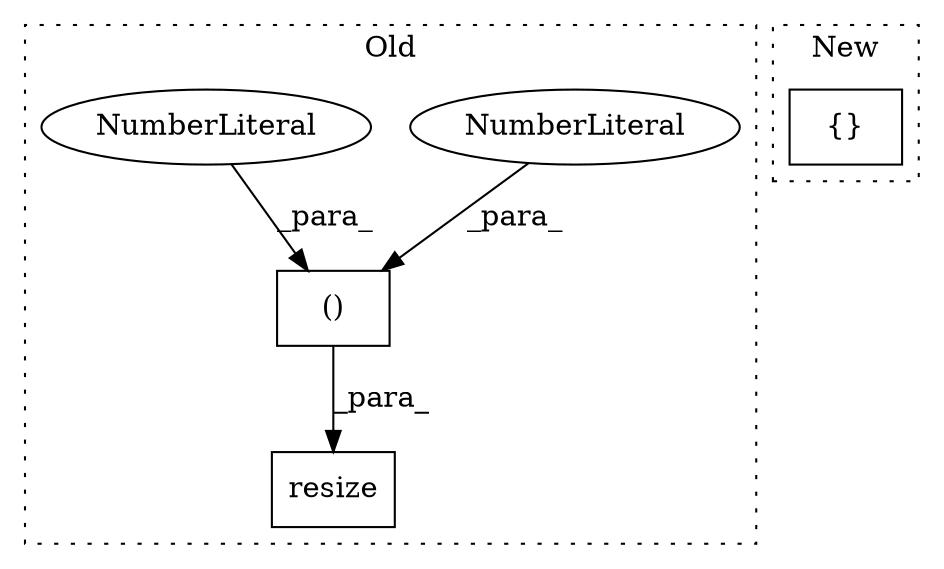 digraph G {
subgraph cluster0 {
1 [label="resize" a="32" s="2455,2503" l="7,1" shape="box"];
3 [label="()" a="106" s="2473" l="19" shape="box"];
4 [label="NumberLiteral" a="34" s="2473" l="3" shape="ellipse"];
5 [label="NumberLiteral" a="34" s="2489" l="3" shape="ellipse"];
label = "Old";
style="dotted";
}
subgraph cluster1 {
2 [label="{}" a="4" s="3395,3423" l="1,1" shape="box"];
label = "New";
style="dotted";
}
3 -> 1 [label="_para_"];
4 -> 3 [label="_para_"];
5 -> 3 [label="_para_"];
}